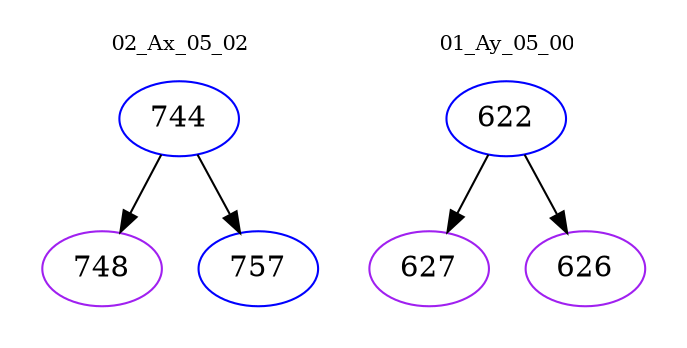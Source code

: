 digraph{
subgraph cluster_0 {
color = white
label = "02_Ax_05_02";
fontsize=10;
T0_744 [label="744", color="blue"]
T0_744 -> T0_748 [color="black"]
T0_748 [label="748", color="purple"]
T0_744 -> T0_757 [color="black"]
T0_757 [label="757", color="blue"]
}
subgraph cluster_1 {
color = white
label = "01_Ay_05_00";
fontsize=10;
T1_622 [label="622", color="blue"]
T1_622 -> T1_627 [color="black"]
T1_627 [label="627", color="purple"]
T1_622 -> T1_626 [color="black"]
T1_626 [label="626", color="purple"]
}
}
